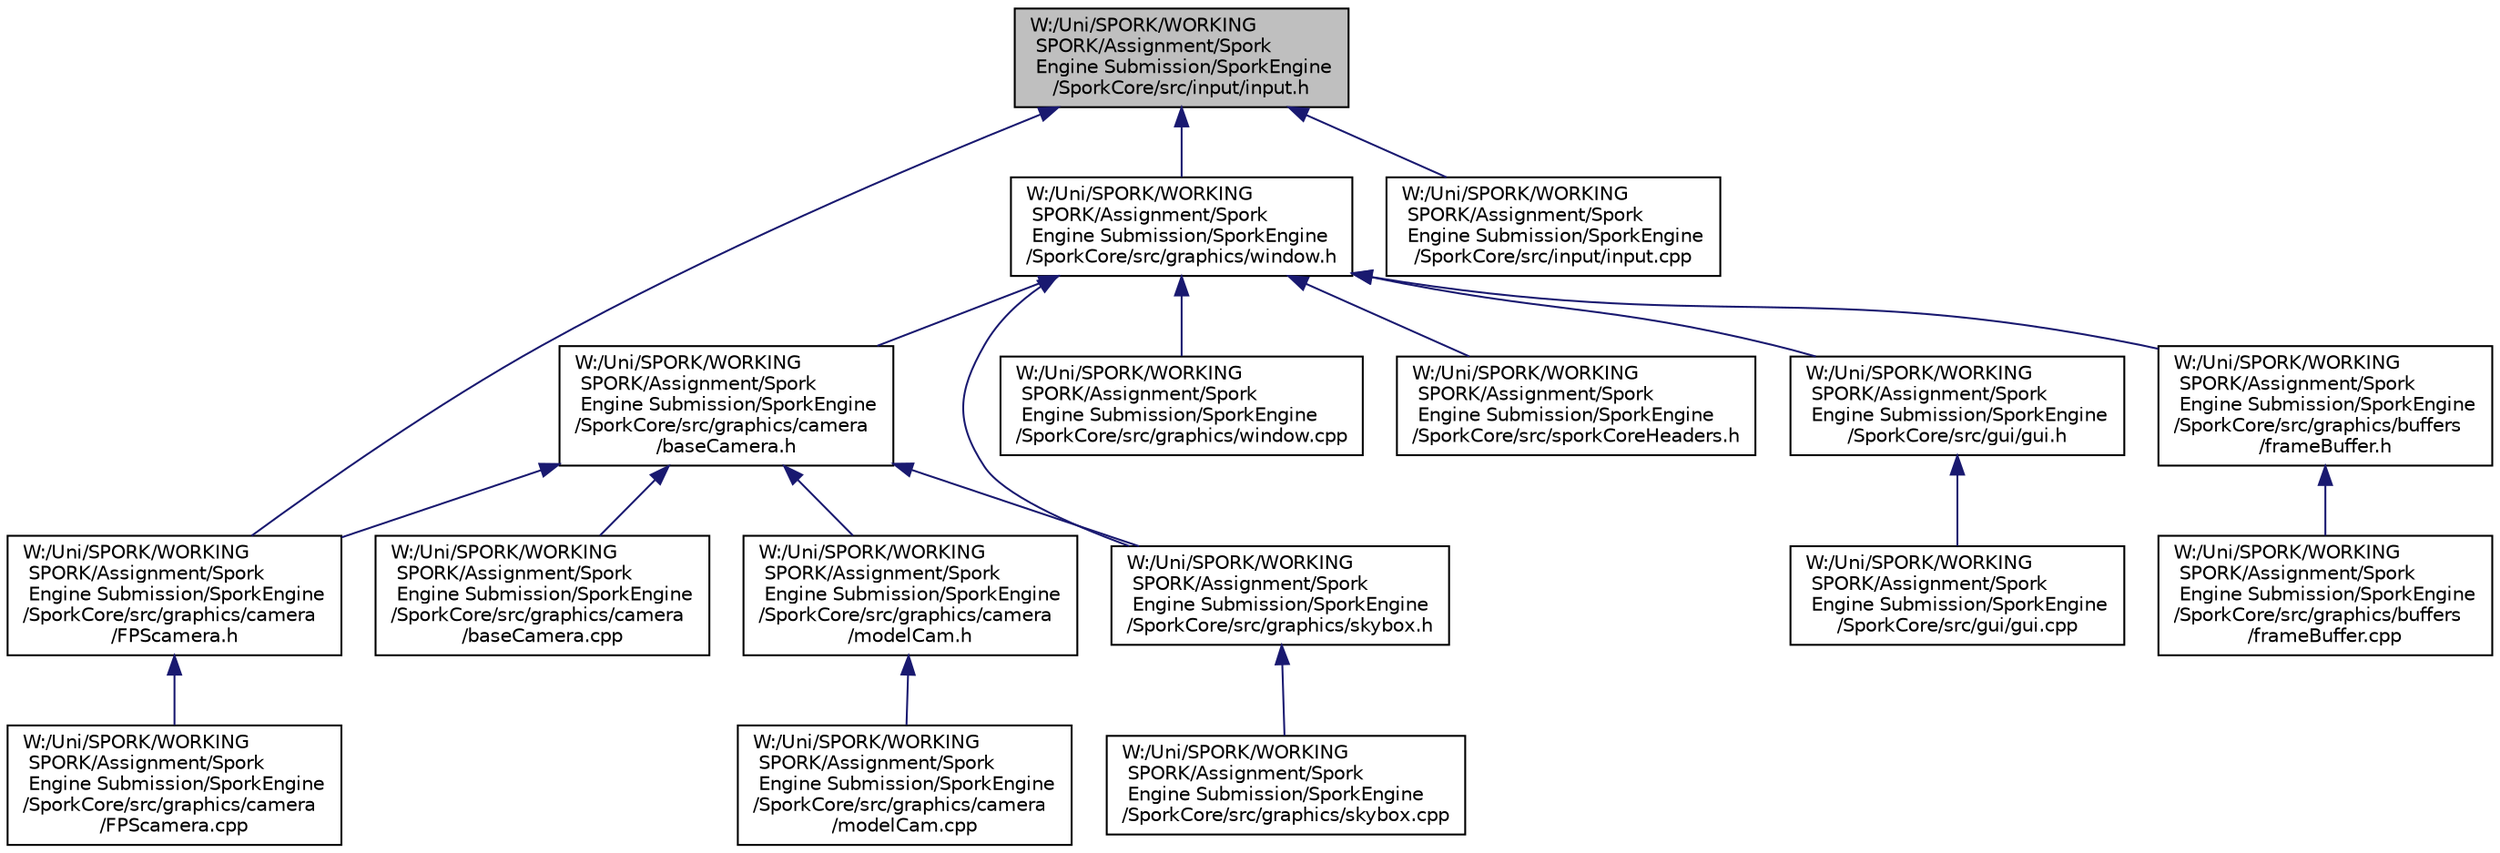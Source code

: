 digraph "W:/Uni/SPORK/WORKING SPORK/Assignment/Spork Engine Submission/SporkEngine/SporkCore/src/input/input.h"
{
  edge [fontname="Helvetica",fontsize="10",labelfontname="Helvetica",labelfontsize="10"];
  node [fontname="Helvetica",fontsize="10",shape=record];
  Node17 [label="W:/Uni/SPORK/WORKING\l SPORK/Assignment/Spork\l Engine Submission/SporkEngine\l/SporkCore/src/input/input.h",height=0.2,width=0.4,color="black", fillcolor="grey75", style="filled", fontcolor="black"];
  Node17 -> Node18 [dir="back",color="midnightblue",fontsize="10",style="solid"];
  Node18 [label="W:/Uni/SPORK/WORKING\l SPORK/Assignment/Spork\l Engine Submission/SporkEngine\l/SporkCore/src/graphics/window.h",height=0.2,width=0.4,color="black", fillcolor="white", style="filled",URL="$window_8h.html"];
  Node18 -> Node19 [dir="back",color="midnightblue",fontsize="10",style="solid"];
  Node19 [label="W:/Uni/SPORK/WORKING\l SPORK/Assignment/Spork\l Engine Submission/SporkEngine\l/SporkCore/src/graphics/buffers\l/frameBuffer.h",height=0.2,width=0.4,color="black", fillcolor="white", style="filled",URL="$frame_buffer_8h.html"];
  Node19 -> Node20 [dir="back",color="midnightblue",fontsize="10",style="solid"];
  Node20 [label="W:/Uni/SPORK/WORKING\l SPORK/Assignment/Spork\l Engine Submission/SporkEngine\l/SporkCore/src/graphics/buffers\l/frameBuffer.cpp",height=0.2,width=0.4,color="black", fillcolor="white", style="filled",URL="$frame_buffer_8cpp.html"];
  Node18 -> Node21 [dir="back",color="midnightblue",fontsize="10",style="solid"];
  Node21 [label="W:/Uni/SPORK/WORKING\l SPORK/Assignment/Spork\l Engine Submission/SporkEngine\l/SporkCore/src/graphics/camera\l/baseCamera.h",height=0.2,width=0.4,color="black", fillcolor="white", style="filled",URL="$base_camera_8h.html"];
  Node21 -> Node22 [dir="back",color="midnightblue",fontsize="10",style="solid"];
  Node22 [label="W:/Uni/SPORK/WORKING\l SPORK/Assignment/Spork\l Engine Submission/SporkEngine\l/SporkCore/src/graphics/camera\l/baseCamera.cpp",height=0.2,width=0.4,color="black", fillcolor="white", style="filled",URL="$base_camera_8cpp.html"];
  Node21 -> Node23 [dir="back",color="midnightblue",fontsize="10",style="solid"];
  Node23 [label="W:/Uni/SPORK/WORKING\l SPORK/Assignment/Spork\l Engine Submission/SporkEngine\l/SporkCore/src/graphics/camera\l/FPScamera.h",height=0.2,width=0.4,color="black", fillcolor="white", style="filled",URL="$_f_p_scamera_8h.html"];
  Node23 -> Node24 [dir="back",color="midnightblue",fontsize="10",style="solid"];
  Node24 [label="W:/Uni/SPORK/WORKING\l SPORK/Assignment/Spork\l Engine Submission/SporkEngine\l/SporkCore/src/graphics/camera\l/FPScamera.cpp",height=0.2,width=0.4,color="black", fillcolor="white", style="filled",URL="$_f_p_scamera_8cpp.html"];
  Node21 -> Node25 [dir="back",color="midnightblue",fontsize="10",style="solid"];
  Node25 [label="W:/Uni/SPORK/WORKING\l SPORK/Assignment/Spork\l Engine Submission/SporkEngine\l/SporkCore/src/graphics/camera\l/modelCam.h",height=0.2,width=0.4,color="black", fillcolor="white", style="filled",URL="$model_cam_8h.html"];
  Node25 -> Node26 [dir="back",color="midnightblue",fontsize="10",style="solid"];
  Node26 [label="W:/Uni/SPORK/WORKING\l SPORK/Assignment/Spork\l Engine Submission/SporkEngine\l/SporkCore/src/graphics/camera\l/modelCam.cpp",height=0.2,width=0.4,color="black", fillcolor="white", style="filled",URL="$model_cam_8cpp.html"];
  Node21 -> Node27 [dir="back",color="midnightblue",fontsize="10",style="solid"];
  Node27 [label="W:/Uni/SPORK/WORKING\l SPORK/Assignment/Spork\l Engine Submission/SporkEngine\l/SporkCore/src/graphics/skybox.h",height=0.2,width=0.4,color="black", fillcolor="white", style="filled",URL="$skybox_8h.html"];
  Node27 -> Node28 [dir="back",color="midnightblue",fontsize="10",style="solid"];
  Node28 [label="W:/Uni/SPORK/WORKING\l SPORK/Assignment/Spork\l Engine Submission/SporkEngine\l/SporkCore/src/graphics/skybox.cpp",height=0.2,width=0.4,color="black", fillcolor="white", style="filled",URL="$skybox_8cpp.html"];
  Node18 -> Node27 [dir="back",color="midnightblue",fontsize="10",style="solid"];
  Node18 -> Node29 [dir="back",color="midnightblue",fontsize="10",style="solid"];
  Node29 [label="W:/Uni/SPORK/WORKING\l SPORK/Assignment/Spork\l Engine Submission/SporkEngine\l/SporkCore/src/graphics/window.cpp",height=0.2,width=0.4,color="black", fillcolor="white", style="filled",URL="$window_8cpp.html"];
  Node18 -> Node30 [dir="back",color="midnightblue",fontsize="10",style="solid"];
  Node30 [label="W:/Uni/SPORK/WORKING\l SPORK/Assignment/Spork\l Engine Submission/SporkEngine\l/SporkCore/src/gui/gui.h",height=0.2,width=0.4,color="black", fillcolor="white", style="filled",URL="$gui_8h.html"];
  Node30 -> Node31 [dir="back",color="midnightblue",fontsize="10",style="solid"];
  Node31 [label="W:/Uni/SPORK/WORKING\l SPORK/Assignment/Spork\l Engine Submission/SporkEngine\l/SporkCore/src/gui/gui.cpp",height=0.2,width=0.4,color="black", fillcolor="white", style="filled",URL="$gui_8cpp.html"];
  Node18 -> Node32 [dir="back",color="midnightblue",fontsize="10",style="solid"];
  Node32 [label="W:/Uni/SPORK/WORKING\l SPORK/Assignment/Spork\l Engine Submission/SporkEngine\l/SporkCore/src/sporkCoreHeaders.h",height=0.2,width=0.4,color="black", fillcolor="white", style="filled",URL="$spork_core_headers_8h.html"];
  Node17 -> Node23 [dir="back",color="midnightblue",fontsize="10",style="solid"];
  Node17 -> Node33 [dir="back",color="midnightblue",fontsize="10",style="solid"];
  Node33 [label="W:/Uni/SPORK/WORKING\l SPORK/Assignment/Spork\l Engine Submission/SporkEngine\l/SporkCore/src/input/input.cpp",height=0.2,width=0.4,color="black", fillcolor="white", style="filled",URL="$input_8cpp.html"];
}
